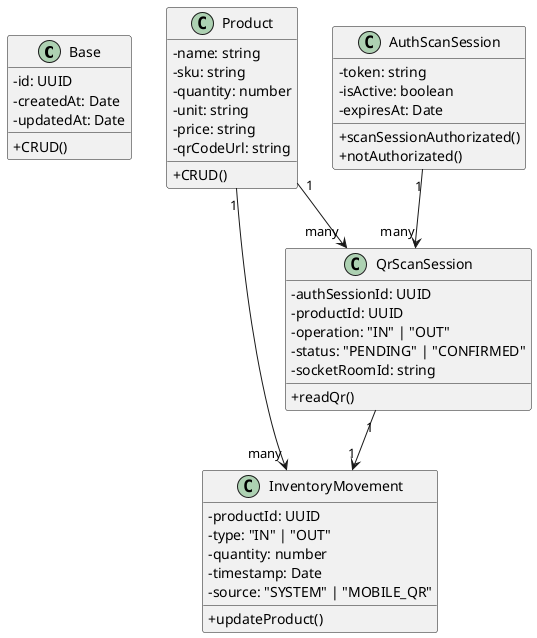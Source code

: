 @startuml inventory_mvp.puml

skinparam classAttributeIconSize 0

class Base {
  - id: UUID
  - createdAt: Date
  - updatedAt: Date
  + CRUD()
}

class Product {
  - name: string
  - sku: string
  - quantity: number
  - unit: string
  - price: string
  - qrCodeUrl: string
  + CRUD()
}

class InventoryMovement {
  - productId: UUID
  - type: "IN" | "OUT"
  - quantity: number
  - timestamp: Date
  - source: "SYSTEM" | "MOBILE_QR"
  + updateProduct()
}

class AuthScanSession {
  - token: string
  - isActive: boolean
  - expiresAt: Date
  + scanSessionAuthorizated()
  + notAuthorizated()
}

class QrScanSession {
  - authSessionId: UUID
  - productId: UUID
  - operation: "IN" | "OUT"
  - status: "PENDING" | "CONFIRMED"
  - socketRoomId: string
  + readQr()
}

Product "1" --> "many" InventoryMovement
AuthScanSession "1" --> "many" QrScanSession
Product "1" --> "many" QrScanSession
QrScanSession "1" --> "1" InventoryMovement

@enduml
